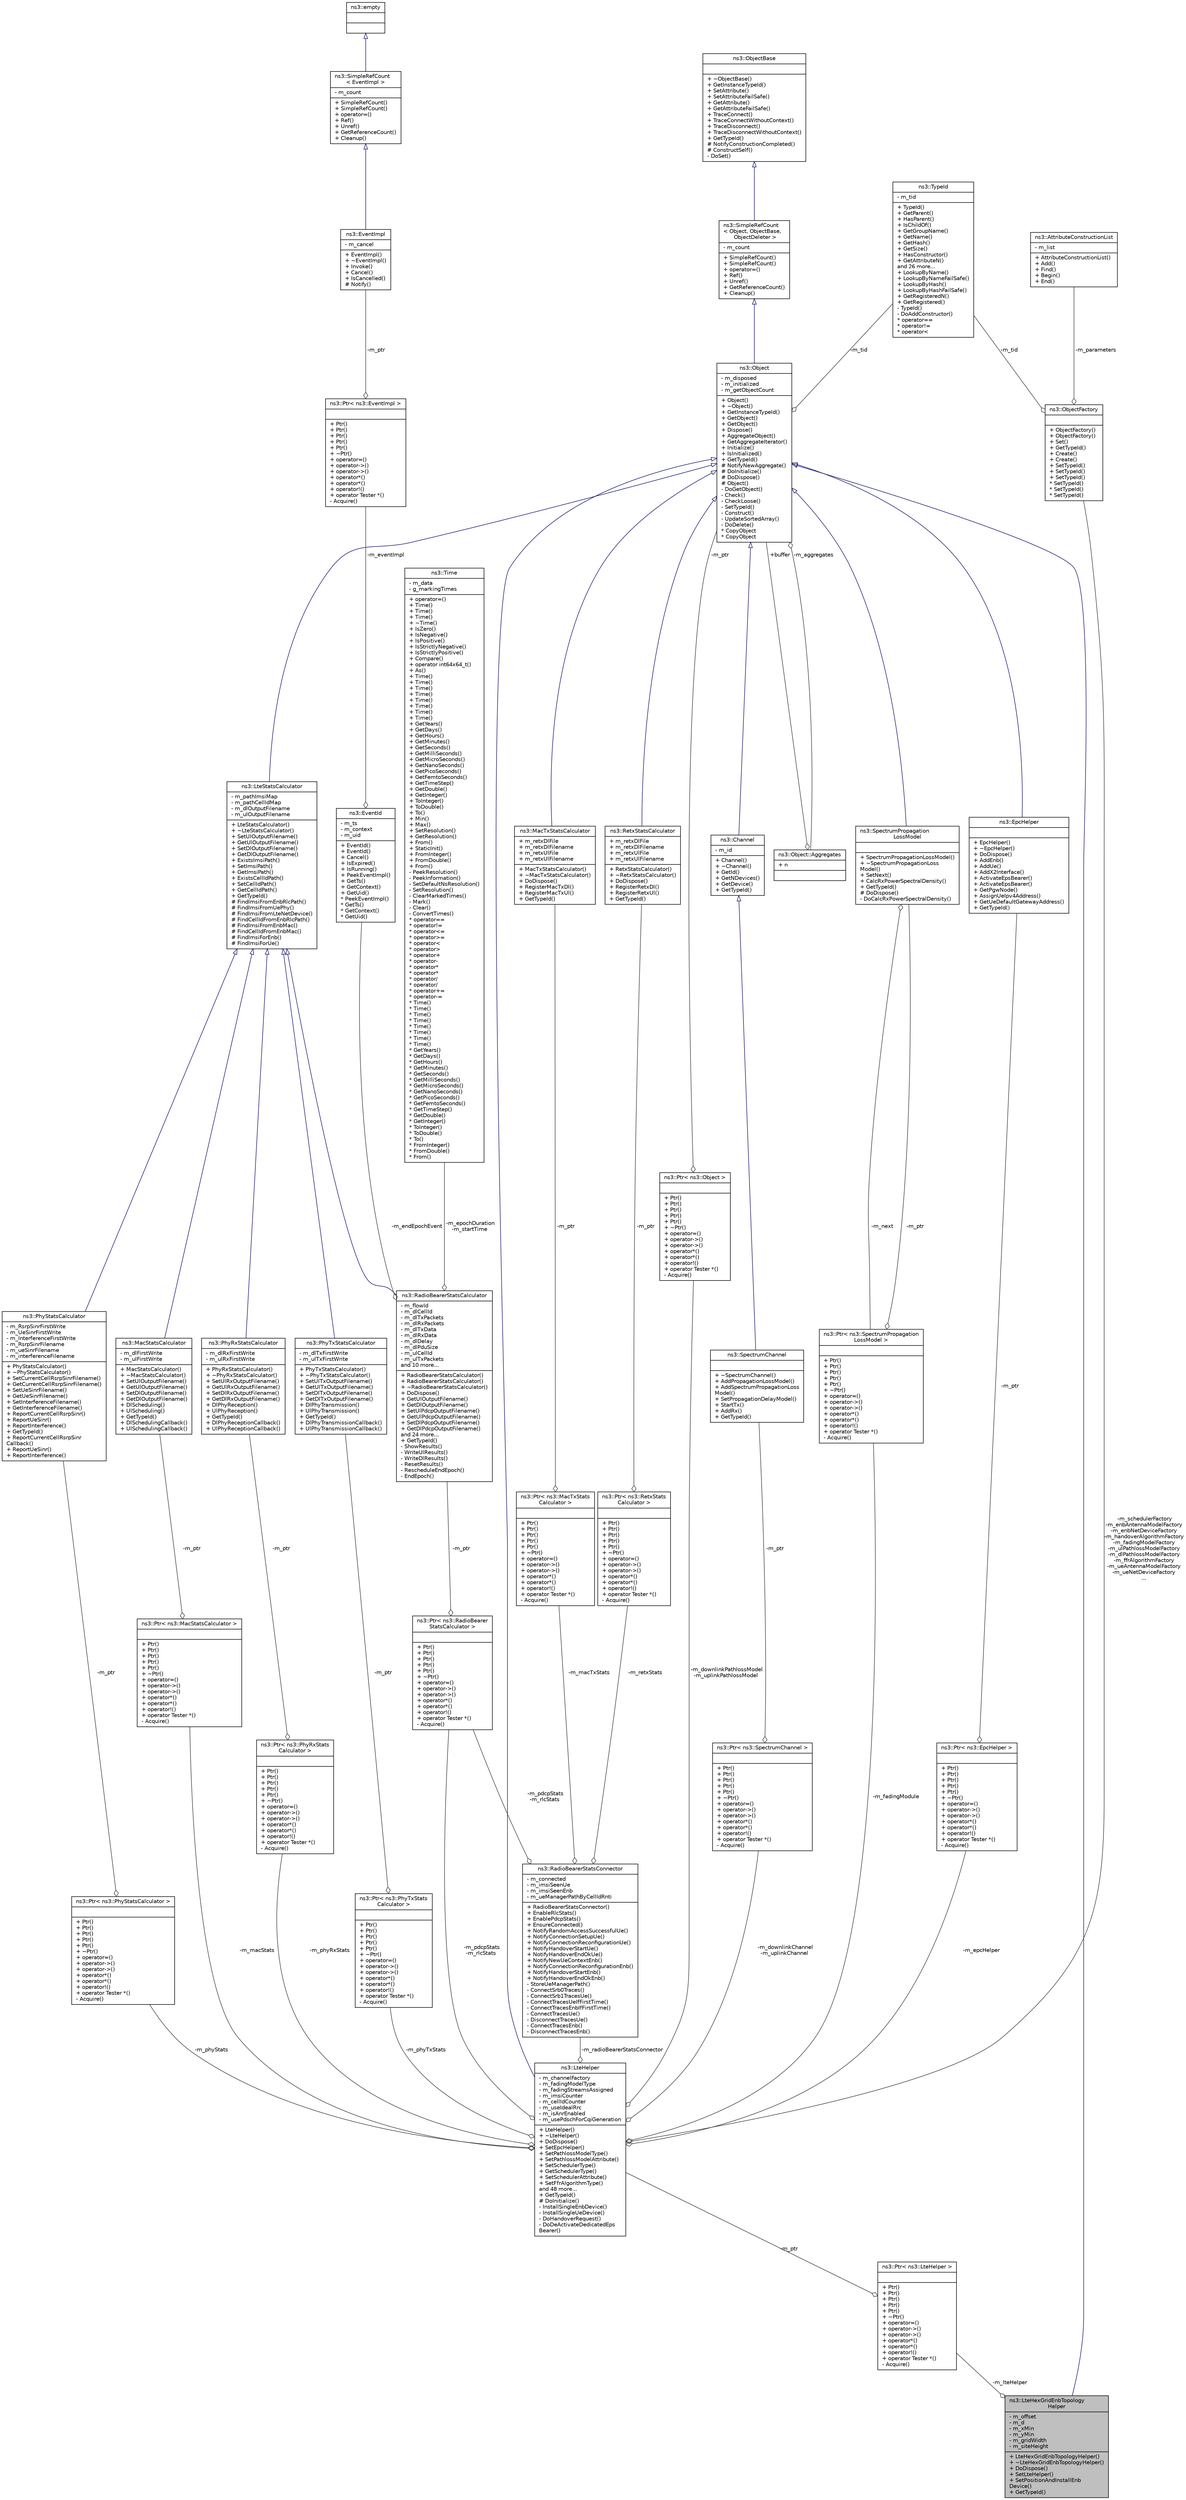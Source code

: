 digraph "ns3::LteHexGridEnbTopologyHelper"
{
  edge [fontname="Helvetica",fontsize="10",labelfontname="Helvetica",labelfontsize="10"];
  node [fontname="Helvetica",fontsize="10",shape=record];
  Node1 [label="{ns3::LteHexGridEnbTopology\lHelper\n|- m_offset\l- m_d\l- m_xMin\l- m_yMin\l- m_gridWidth\l- m_siteHeight\l|+ LteHexGridEnbTopologyHelper()\l+ ~LteHexGridEnbTopologyHelper()\l+ DoDispose()\l+ SetLteHelper()\l+ SetPositionAndInstallEnb\lDevice()\l+ GetTypeId()\l}",height=0.2,width=0.4,color="black", fillcolor="grey75", style="filled", fontcolor="black"];
  Node2 -> Node1 [dir="back",color="midnightblue",fontsize="10",style="solid",arrowtail="onormal"];
  Node2 [label="{ns3::Object\n|- m_disposed\l- m_initialized\l- m_getObjectCount\l|+ Object()\l+ ~Object()\l+ GetInstanceTypeId()\l+ GetObject()\l+ GetObject()\l+ Dispose()\l+ AggregateObject()\l+ GetAggregateIterator()\l+ Initialize()\l+ IsInitialized()\l+ GetTypeId()\l# NotifyNewAggregate()\l# DoInitialize()\l# DoDispose()\l# Object()\l- DoGetObject()\l- Check()\l- CheckLoose()\l- SetTypeId()\l- Construct()\l- UpdateSortedArray()\l- DoDelete()\l* CopyObject\l* CopyObject\l}",height=0.2,width=0.4,color="black", fillcolor="white", style="filled",URL="$d9/d77/classns3_1_1Object.html",tooltip="A base class which provides memory management and object aggregation. "];
  Node3 -> Node2 [dir="back",color="midnightblue",fontsize="10",style="solid",arrowtail="onormal"];
  Node3 [label="{ns3::SimpleRefCount\l\< Object, ObjectBase,\l ObjectDeleter \>\n|- m_count\l|+ SimpleRefCount()\l+ SimpleRefCount()\l+ operator=()\l+ Ref()\l+ Unref()\l+ GetReferenceCount()\l+ Cleanup()\l}",height=0.2,width=0.4,color="black", fillcolor="white", style="filled",URL="$da/da1/classns3_1_1SimpleRefCount.html"];
  Node4 -> Node3 [dir="back",color="midnightblue",fontsize="10",style="solid",arrowtail="onormal"];
  Node4 [label="{ns3::ObjectBase\n||+ ~ObjectBase()\l+ GetInstanceTypeId()\l+ SetAttribute()\l+ SetAttributeFailSafe()\l+ GetAttribute()\l+ GetAttributeFailSafe()\l+ TraceConnect()\l+ TraceConnectWithoutContext()\l+ TraceDisconnect()\l+ TraceDisconnectWithoutContext()\l+ GetTypeId()\l# NotifyConstructionCompleted()\l# ConstructSelf()\l- DoSet()\l}",height=0.2,width=0.4,color="black", fillcolor="white", style="filled",URL="$d2/dac/classns3_1_1ObjectBase.html",tooltip="Anchor the ns-3 type and attribute system. "];
  Node5 -> Node2 [color="grey25",fontsize="10",style="solid",label=" -m_tid" ,arrowhead="odiamond"];
  Node5 [label="{ns3::TypeId\n|- m_tid\l|+ TypeId()\l+ GetParent()\l+ HasParent()\l+ IsChildOf()\l+ GetGroupName()\l+ GetName()\l+ GetHash()\l+ GetSize()\l+ HasConstructor()\l+ GetAttributeN()\land 26 more...\l+ LookupByName()\l+ LookupByNameFailSafe()\l+ LookupByHash()\l+ LookupByHashFailSafe()\l+ GetRegisteredN()\l+ GetRegistered()\l- TypeId()\l- DoAddConstructor()\l* operator==\l* operator!=\l* operator\<\l}",height=0.2,width=0.4,color="black", fillcolor="white", style="filled",URL="$d6/d11/classns3_1_1TypeId.html",tooltip="a unique identifier for an interface. "];
  Node6 -> Node2 [color="grey25",fontsize="10",style="solid",label=" -m_aggregates" ,arrowhead="odiamond"];
  Node6 [label="{ns3::Object::Aggregates\n|+ n\l|}",height=0.2,width=0.4,color="black", fillcolor="white", style="filled",URL="$d5/de9/structns3_1_1Object_1_1Aggregates.html"];
  Node2 -> Node6 [color="grey25",fontsize="10",style="solid",label=" +buffer" ,arrowhead="odiamond"];
  Node7 -> Node1 [color="grey25",fontsize="10",style="solid",label=" -m_lteHelper" ,arrowhead="odiamond"];
  Node7 [label="{ns3::Ptr\< ns3::LteHelper \>\n||+ Ptr()\l+ Ptr()\l+ Ptr()\l+ Ptr()\l+ Ptr()\l+ ~Ptr()\l+ operator=()\l+ operator-\>()\l+ operator-\>()\l+ operator*()\l+ operator*()\l+ operator!()\l+ operator Tester *()\l- Acquire()\l}",height=0.2,width=0.4,color="black", fillcolor="white", style="filled",URL="$dc/d90/classns3_1_1Ptr.html"];
  Node8 -> Node7 [color="grey25",fontsize="10",style="solid",label=" -m_ptr" ,arrowhead="odiamond"];
  Node8 [label="{ns3::LteHelper\n|- m_channelFactory\l- m_fadingModelType\l- m_fadingStreamsAssigned\l- m_imsiCounter\l- m_cellIdCounter\l- m_useIdealRrc\l- m_isAnrEnabled\l- m_usePdschForCqiGeneration\l|+ LteHelper()\l+ ~LteHelper()\l+ DoDispose()\l+ SetEpcHelper()\l+ SetPathlossModelType()\l+ SetPathlossModelAttribute()\l+ SetSchedulerType()\l+ GetSchedulerType()\l+ SetSchedulerAttribute()\l+ SetFfrAlgorithmType()\land 48 more...\l+ GetTypeId()\l# DoInitialize()\l- InstallSingleEnbDevice()\l- InstallSingleUeDevice()\l- DoHandoverRequest()\l- DoDeActivateDedicatedEps\lBearer()\l}",height=0.2,width=0.4,color="black", fillcolor="white", style="filled",URL="$d6/d63/classns3_1_1LteHelper.html"];
  Node2 -> Node8 [dir="back",color="midnightblue",fontsize="10",style="solid",arrowtail="onormal"];
  Node9 -> Node8 [color="grey25",fontsize="10",style="solid",label=" -m_downlinkChannel\n-m_uplinkChannel" ,arrowhead="odiamond"];
  Node9 [label="{ns3::Ptr\< ns3::SpectrumChannel \>\n||+ Ptr()\l+ Ptr()\l+ Ptr()\l+ Ptr()\l+ Ptr()\l+ ~Ptr()\l+ operator=()\l+ operator-\>()\l+ operator-\>()\l+ operator*()\l+ operator*()\l+ operator!()\l+ operator Tester *()\l- Acquire()\l}",height=0.2,width=0.4,color="black", fillcolor="white", style="filled",URL="$dc/d90/classns3_1_1Ptr.html"];
  Node10 -> Node9 [color="grey25",fontsize="10",style="solid",label=" -m_ptr" ,arrowhead="odiamond"];
  Node10 [label="{ns3::SpectrumChannel\n||+ ~SpectrumChannel()\l+ AddPropagationLossModel()\l+ AddSpectrumPropagationLoss\lModel()\l+ SetPropagationDelayModel()\l+ StartTx()\l+ AddRx()\l+ GetTypeId()\l}",height=0.2,width=0.4,color="black", fillcolor="white", style="filled",URL="$d9/d59/classns3_1_1SpectrumChannel.html"];
  Node11 -> Node10 [dir="back",color="midnightblue",fontsize="10",style="solid",arrowtail="onormal"];
  Node11 [label="{ns3::Channel\n|- m_id\l|+ Channel()\l+ ~Channel()\l+ GetId()\l+ GetNDevices()\l+ GetDevice()\l+ GetTypeId()\l}",height=0.2,width=0.4,color="black", fillcolor="white", style="filled",URL="$d4/d67/classns3_1_1Channel.html",tooltip="Abstract Channel Base Class. "];
  Node2 -> Node11 [dir="back",color="midnightblue",fontsize="10",style="solid",arrowtail="onormal"];
  Node12 -> Node8 [color="grey25",fontsize="10",style="solid",label=" -m_pdcpStats\n-m_rlcStats" ,arrowhead="odiamond"];
  Node12 [label="{ns3::Ptr\< ns3::RadioBearer\lStatsCalculator \>\n||+ Ptr()\l+ Ptr()\l+ Ptr()\l+ Ptr()\l+ Ptr()\l+ ~Ptr()\l+ operator=()\l+ operator-\>()\l+ operator-\>()\l+ operator*()\l+ operator*()\l+ operator!()\l+ operator Tester *()\l- Acquire()\l}",height=0.2,width=0.4,color="black", fillcolor="white", style="filled",URL="$dc/d90/classns3_1_1Ptr.html"];
  Node13 -> Node12 [color="grey25",fontsize="10",style="solid",label=" -m_ptr" ,arrowhead="odiamond"];
  Node13 [label="{ns3::RadioBearerStatsCalculator\n|- m_flowId\l- m_dlCellId\l- m_dlTxPackets\l- m_dlRxPackets\l- m_dlTxData\l- m_dlRxData\l- m_dlDelay\l- m_dlPduSize\l- m_ulCellId\l- m_ulTxPackets\land 10 more...\l|+ RadioBearerStatsCalculator()\l+ RadioBearerStatsCalculator()\l+ ~RadioBearerStatsCalculator()\l+ DoDispose()\l+ GetUlOutputFilename()\l+ GetDlOutputFilename()\l+ SetUlPdcpOutputFilename()\l+ GetUlPdcpOutputFilename()\l+ SetDlPdcpOutputFilename()\l+ GetDlPdcpOutputFilename()\land 24 more...\l+ GetTypeId()\l- ShowResults()\l- WriteUlResults()\l- WriteDlResults()\l- ResetResults()\l- RescheduleEndEpoch()\l- EndEpoch()\l}",height=0.2,width=0.4,color="black", fillcolor="white", style="filled",URL="$da/d14/classns3_1_1RadioBearerStatsCalculator.html"];
  Node14 -> Node13 [dir="back",color="midnightblue",fontsize="10",style="solid",arrowtail="onormal"];
  Node14 [label="{ns3::LteStatsCalculator\n|- m_pathImsiMap\l- m_pathCellIdMap\l- m_dlOutputFilename\l- m_ulOutputFilename\l|+ LteStatsCalculator()\l+ ~LteStatsCalculator()\l+ SetUlOutputFilename()\l+ GetUlOutputFilename()\l+ SetDlOutputFilename()\l+ GetDlOutputFilename()\l+ ExistsImsiPath()\l+ SetImsiPath()\l+ GetImsiPath()\l+ ExistsCellIdPath()\l+ SetCellIdPath()\l+ GetCellIdPath()\l+ GetTypeId()\l# FindImsiFromEnbRlcPath()\l# FindImsiFromUePhy()\l# FindImsiFromLteNetDevice()\l# FindCellIdFromEnbRlcPath()\l# FindImsiFromEnbMac()\l# FindCellIdFromEnbMac()\l# FindImsiForEnb()\l# FindImsiForUe()\l}",height=0.2,width=0.4,color="black", fillcolor="white", style="filled",URL="$d6/d9c/classns3_1_1LteStatsCalculator.html"];
  Node2 -> Node14 [dir="back",color="midnightblue",fontsize="10",style="solid",arrowtail="onormal"];
  Node15 -> Node13 [color="grey25",fontsize="10",style="solid",label=" -m_endEpochEvent" ,arrowhead="odiamond"];
  Node15 [label="{ns3::EventId\n|- m_ts\l- m_context\l- m_uid\l|+ EventId()\l+ EventId()\l+ Cancel()\l+ IsExpired()\l+ IsRunning()\l+ PeekEventImpl()\l+ GetTs()\l+ GetContext()\l+ GetUid()\l* PeekEventImpl()\l* GetTs()\l* GetContext()\l* GetUid()\l}",height=0.2,width=0.4,color="black", fillcolor="white", style="filled",URL="$d1/df8/classns3_1_1EventId.html",tooltip="An identifier for simulation events. "];
  Node16 -> Node15 [color="grey25",fontsize="10",style="solid",label=" -m_eventImpl" ,arrowhead="odiamond"];
  Node16 [label="{ns3::Ptr\< ns3::EventImpl \>\n||+ Ptr()\l+ Ptr()\l+ Ptr()\l+ Ptr()\l+ Ptr()\l+ ~Ptr()\l+ operator=()\l+ operator-\>()\l+ operator-\>()\l+ operator*()\l+ operator*()\l+ operator!()\l+ operator Tester *()\l- Acquire()\l}",height=0.2,width=0.4,color="black", fillcolor="white", style="filled",URL="$dc/d90/classns3_1_1Ptr.html"];
  Node17 -> Node16 [color="grey25",fontsize="10",style="solid",label=" -m_ptr" ,arrowhead="odiamond"];
  Node17 [label="{ns3::EventImpl\n|- m_cancel\l|+ EventImpl()\l+ ~EventImpl()\l+ Invoke()\l+ Cancel()\l+ IsCancelled()\l# Notify()\l}",height=0.2,width=0.4,color="black", fillcolor="white", style="filled",URL="$da/def/classns3_1_1EventImpl.html",tooltip="A simulation event. "];
  Node18 -> Node17 [dir="back",color="midnightblue",fontsize="10",style="solid",arrowtail="onormal"];
  Node18 [label="{ns3::SimpleRefCount\l\< EventImpl \>\n|- m_count\l|+ SimpleRefCount()\l+ SimpleRefCount()\l+ operator=()\l+ Ref()\l+ Unref()\l+ GetReferenceCount()\l+ Cleanup()\l}",height=0.2,width=0.4,color="black", fillcolor="white", style="filled",URL="$da/da1/classns3_1_1SimpleRefCount.html"];
  Node19 -> Node18 [dir="back",color="midnightblue",fontsize="10",style="solid",arrowtail="onormal"];
  Node19 [label="{ns3::empty\n||}",height=0.2,width=0.4,color="black", fillcolor="white", style="filled",URL="$d9/d6a/classns3_1_1empty.html",tooltip="make Callback use a separate empty type "];
  Node20 -> Node13 [color="grey25",fontsize="10",style="solid",label=" -m_epochDuration\n-m_startTime" ,arrowhead="odiamond"];
  Node20 [label="{ns3::Time\n|- m_data\l- g_markingTimes\l|+ operator=()\l+ Time()\l+ Time()\l+ Time()\l+ ~Time()\l+ IsZero()\l+ IsNegative()\l+ IsPositive()\l+ IsStrictlyNegative()\l+ IsStrictlyPositive()\l+ Compare()\l+ operator int64x64_t()\l+ As()\l+ Time()\l+ Time()\l+ Time()\l+ Time()\l+ Time()\l+ Time()\l+ Time()\l+ Time()\l+ GetYears()\l+ GetDays()\l+ GetHours()\l+ GetMinutes()\l+ GetSeconds()\l+ GetMilliSeconds()\l+ GetMicroSeconds()\l+ GetNanoSeconds()\l+ GetPicoSeconds()\l+ GetFemtoSeconds()\l+ GetTimeStep()\l+ GetDouble()\l+ GetInteger()\l+ ToInteger()\l+ ToDouble()\l+ To()\l+ Min()\l+ Max()\l+ SetResolution()\l+ GetResolution()\l+ From()\l+ StaticInit()\l+ FromInteger()\l+ FromDouble()\l+ From()\l- PeekResolution()\l- PeekInformation()\l- SetDefaultNsResolution()\l- SetResolution()\l- ClearMarkedTimes()\l- Mark()\l- Clear()\l- ConvertTimes()\l* operator==\l* operator!=\l* operator\<=\l* operator\>=\l* operator\<\l* operator\>\l* operator+\l* operator-\l* operator*\l* operator*\l* operator/\l* operator/\l* operator+=\l* operator-=\l* Time()\l* Time()\l* Time()\l* Time()\l* Time()\l* Time()\l* Time()\l* Time()\l* GetYears()\l* GetDays()\l* GetHours()\l* GetMinutes()\l* GetSeconds()\l* GetMilliSeconds()\l* GetMicroSeconds()\l* GetNanoSeconds()\l* GetPicoSeconds()\l* GetFemtoSeconds()\l* GetTimeStep()\l* GetDouble()\l* GetInteger()\l* ToInteger()\l* ToDouble()\l* To()\l* FromInteger()\l* FromDouble()\l* From()\l}",height=0.2,width=0.4,color="black", fillcolor="white", style="filled",URL="$dc/d04/classns3_1_1Time.html",tooltip="Simulation virtual time values and global simulation resolution. "];
  Node21 -> Node8 [color="grey25",fontsize="10",style="solid",label=" -m_epcHelper" ,arrowhead="odiamond"];
  Node21 [label="{ns3::Ptr\< ns3::EpcHelper \>\n||+ Ptr()\l+ Ptr()\l+ Ptr()\l+ Ptr()\l+ Ptr()\l+ ~Ptr()\l+ operator=()\l+ operator-\>()\l+ operator-\>()\l+ operator*()\l+ operator*()\l+ operator!()\l+ operator Tester *()\l- Acquire()\l}",height=0.2,width=0.4,color="black", fillcolor="white", style="filled",URL="$dc/d90/classns3_1_1Ptr.html"];
  Node22 -> Node21 [color="grey25",fontsize="10",style="solid",label=" -m_ptr" ,arrowhead="odiamond"];
  Node22 [label="{ns3::EpcHelper\n||+ EpcHelper()\l+ ~EpcHelper()\l+ DoDispose()\l+ AddEnb()\l+ AddUe()\l+ AddX2Interface()\l+ ActivateEpsBearer()\l+ ActivateEpsBearer()\l+ GetPgwNode()\l+ AssignUeIpv4Address()\l+ GetUeDefaultGatewayAddress()\l+ GetTypeId()\l}",height=0.2,width=0.4,color="black", fillcolor="white", style="filled",URL="$d3/d5b/classns3_1_1EpcHelper.html",tooltip="Base helper class to handle the creation of the EPC entities. "];
  Node2 -> Node22 [dir="back",color="midnightblue",fontsize="10",style="solid",arrowtail="onormal"];
  Node23 -> Node8 [color="grey25",fontsize="10",style="solid",label=" -m_fadingModule" ,arrowhead="odiamond"];
  Node23 [label="{ns3::Ptr\< ns3::SpectrumPropagation\lLossModel \>\n||+ Ptr()\l+ Ptr()\l+ Ptr()\l+ Ptr()\l+ Ptr()\l+ ~Ptr()\l+ operator=()\l+ operator-\>()\l+ operator-\>()\l+ operator*()\l+ operator*()\l+ operator!()\l+ operator Tester *()\l- Acquire()\l}",height=0.2,width=0.4,color="black", fillcolor="white", style="filled",URL="$dc/d90/classns3_1_1Ptr.html"];
  Node24 -> Node23 [color="grey25",fontsize="10",style="solid",label=" -m_ptr" ,arrowhead="odiamond"];
  Node24 [label="{ns3::SpectrumPropagation\lLossModel\n||+ SpectrumPropagationLossModel()\l+ ~SpectrumPropagationLoss\lModel()\l+ SetNext()\l+ CalcRxPowerSpectralDensity()\l+ GetTypeId()\l# DoDispose()\l- DoCalcRxPowerSpectralDensity()\l}",height=0.2,width=0.4,color="black", fillcolor="white", style="filled",URL="$db/dd7/classns3_1_1SpectrumPropagationLossModel.html",tooltip="spectrum-aware propagation loss model "];
  Node2 -> Node24 [dir="back",color="midnightblue",fontsize="10",style="solid",arrowtail="onormal"];
  Node23 -> Node24 [color="grey25",fontsize="10",style="solid",label=" -m_next" ,arrowhead="odiamond"];
  Node25 -> Node8 [color="grey25",fontsize="10",style="solid",label=" -m_phyStats" ,arrowhead="odiamond"];
  Node25 [label="{ns3::Ptr\< ns3::PhyStatsCalculator \>\n||+ Ptr()\l+ Ptr()\l+ Ptr()\l+ Ptr()\l+ Ptr()\l+ ~Ptr()\l+ operator=()\l+ operator-\>()\l+ operator-\>()\l+ operator*()\l+ operator*()\l+ operator!()\l+ operator Tester *()\l- Acquire()\l}",height=0.2,width=0.4,color="black", fillcolor="white", style="filled",URL="$dc/d90/classns3_1_1Ptr.html"];
  Node26 -> Node25 [color="grey25",fontsize="10",style="solid",label=" -m_ptr" ,arrowhead="odiamond"];
  Node26 [label="{ns3::PhyStatsCalculator\n|- m_RsrpSinrFirstWrite\l- m_UeSinrFirstWrite\l- m_InterferenceFirstWrite\l- m_RsrpSinrFilename\l- m_ueSinrFilename\l- m_interferenceFilename\l|+ PhyStatsCalculator()\l+ ~PhyStatsCalculator()\l+ SetCurrentCellRsrpSinrFilename()\l+ GetCurrentCellRsrpSinrFilename()\l+ SetUeSinrFilename()\l+ GetUeSinrFilename()\l+ SetInterferenceFilename()\l+ GetInterferenceFilename()\l+ ReportCurrentCellRsrpSinr()\l+ ReportUeSinr()\l+ ReportInterference()\l+ GetTypeId()\l+ ReportCurrentCellRsrpSinr\lCallback()\l+ ReportUeSinr()\l+ ReportInterference()\l}",height=0.2,width=0.4,color="black", fillcolor="white", style="filled",URL="$de/d00/classns3_1_1PhyStatsCalculator.html"];
  Node14 -> Node26 [dir="back",color="midnightblue",fontsize="10",style="solid",arrowtail="onormal"];
  Node27 -> Node8 [color="grey25",fontsize="10",style="solid",label=" -m_schedulerFactory\n-m_enbAntennaModelFactory\n-m_enbNetDeviceFactory\n-m_handoverAlgorithmFactory\n-m_fadingModelFactory\n-m_ulPathlossModelFactory\n-m_dlPathlossModelFactory\n-m_ffrAlgorithmFactory\n-m_ueAntennaModelFactory\n-m_ueNetDeviceFactory\n..." ,arrowhead="odiamond"];
  Node27 [label="{ns3::ObjectFactory\n||+ ObjectFactory()\l+ ObjectFactory()\l+ Set()\l+ GetTypeId()\l+ Create()\l+ Create()\l+ SetTypeId()\l+ SetTypeId()\l+ SetTypeId()\l* SetTypeId()\l* SetTypeId()\l* SetTypeId()\l}",height=0.2,width=0.4,color="black", fillcolor="white", style="filled",URL="$d5/d0d/classns3_1_1ObjectFactory.html",tooltip="Instantiate subclasses of ns3::Object. "];
  Node5 -> Node27 [color="grey25",fontsize="10",style="solid",label=" -m_tid" ,arrowhead="odiamond"];
  Node28 -> Node27 [color="grey25",fontsize="10",style="solid",label=" -m_parameters" ,arrowhead="odiamond"];
  Node28 [label="{ns3::AttributeConstructionList\n|- m_list\l|+ AttributeConstructionList()\l+ Add()\l+ Find()\l+ Begin()\l+ End()\l}",height=0.2,width=0.4,color="black", fillcolor="white", style="filled",URL="$d3/df3/classns3_1_1AttributeConstructionList.html"];
  Node29 -> Node8 [color="grey25",fontsize="10",style="solid",label=" -m_phyRxStats" ,arrowhead="odiamond"];
  Node29 [label="{ns3::Ptr\< ns3::PhyRxStats\lCalculator \>\n||+ Ptr()\l+ Ptr()\l+ Ptr()\l+ Ptr()\l+ Ptr()\l+ ~Ptr()\l+ operator=()\l+ operator-\>()\l+ operator-\>()\l+ operator*()\l+ operator*()\l+ operator!()\l+ operator Tester *()\l- Acquire()\l}",height=0.2,width=0.4,color="black", fillcolor="white", style="filled",URL="$dc/d90/classns3_1_1Ptr.html"];
  Node30 -> Node29 [color="grey25",fontsize="10",style="solid",label=" -m_ptr" ,arrowhead="odiamond"];
  Node30 [label="{ns3::PhyRxStatsCalculator\n|- m_dlRxFirstWrite\l- m_ulRxFirstWrite\l|+ PhyRxStatsCalculator()\l+ ~PhyRxStatsCalculator()\l+ SetUlRxOutputFilename()\l+ GetUlRxOutputFilename()\l+ SetDlRxOutputFilename()\l+ GetDlRxOutputFilename()\l+ DlPhyReception()\l+ UlPhyReception()\l+ GetTypeId()\l+ DlPhyReceptionCallback()\l+ UlPhyReceptionCallback()\l}",height=0.2,width=0.4,color="black", fillcolor="white", style="filled",URL="$d9/dcf/classns3_1_1PhyRxStatsCalculator.html"];
  Node14 -> Node30 [dir="back",color="midnightblue",fontsize="10",style="solid",arrowtail="onormal"];
  Node31 -> Node8 [color="grey25",fontsize="10",style="solid",label=" -m_phyTxStats" ,arrowhead="odiamond"];
  Node31 [label="{ns3::Ptr\< ns3::PhyTxStats\lCalculator \>\n||+ Ptr()\l+ Ptr()\l+ Ptr()\l+ Ptr()\l+ Ptr()\l+ ~Ptr()\l+ operator=()\l+ operator-\>()\l+ operator-\>()\l+ operator*()\l+ operator*()\l+ operator!()\l+ operator Tester *()\l- Acquire()\l}",height=0.2,width=0.4,color="black", fillcolor="white", style="filled",URL="$dc/d90/classns3_1_1Ptr.html"];
  Node32 -> Node31 [color="grey25",fontsize="10",style="solid",label=" -m_ptr" ,arrowhead="odiamond"];
  Node32 [label="{ns3::PhyTxStatsCalculator\n|- m_dlTxFirstWrite\l- m_ulTxFirstWrite\l|+ PhyTxStatsCalculator()\l+ ~PhyTxStatsCalculator()\l+ SetUlTxOutputFilename()\l+ GetUlTxOutputFilename()\l+ SetDlTxOutputFilename()\l+ GetDlTxOutputFilename()\l+ DlPhyTransmission()\l+ UlPhyTransmission()\l+ GetTypeId()\l+ DlPhyTransmissionCallback()\l+ UlPhyTransmissionCallback()\l}",height=0.2,width=0.4,color="black", fillcolor="white", style="filled",URL="$d7/d44/classns3_1_1PhyTxStatsCalculator.html"];
  Node14 -> Node32 [dir="back",color="midnightblue",fontsize="10",style="solid",arrowtail="onormal"];
  Node33 -> Node8 [color="grey25",fontsize="10",style="solid",label=" -m_radioBearerStatsConnector" ,arrowhead="odiamond"];
  Node33 [label="{ns3::RadioBearerStatsConnector\n|- m_connected\l- m_imsiSeenUe\l- m_imsiSeenEnb\l- m_ueManagerPathByCellIdRnti\l|+ RadioBearerStatsConnector()\l+ EnableRlcStats()\l+ EnablePdcpStats()\l+ EnsureConnected()\l+ NotifyRandomAccessSuccessfulUe()\l+ NotifyConnectionSetupUe()\l+ NotifyConnectionReconfigurationUe()\l+ NotifyHandoverStartUe()\l+ NotifyHandoverEndOkUe()\l+ NotifyNewUeContextEnb()\l+ NotifyConnectionReconfigurationEnb()\l+ NotifyHandoverStartEnb()\l+ NotifyHandoverEndOkEnb()\l- StoreUeManagerPath()\l- ConnectSrb0Traces()\l- ConnectSrb1TracesUe()\l- ConnectTracesUeIfFirstTime()\l- ConnectTracesEnbIfFirstTime()\l- ConnectTracesUe()\l- DisconnectTracesUe()\l- ConnectTracesEnb()\l- DisconnectTracesEnb()\l}",height=0.2,width=0.4,color="black", fillcolor="white", style="filled",URL="$d7/d1f/classns3_1_1RadioBearerStatsConnector.html"];
  Node12 -> Node33 [color="grey25",fontsize="10",style="solid",label=" -m_pdcpStats\n-m_rlcStats" ,arrowhead="odiamond"];
  Node34 -> Node33 [color="grey25",fontsize="10",style="solid",label=" -m_macTxStats" ,arrowhead="odiamond"];
  Node34 [label="{ns3::Ptr\< ns3::MacTxStats\lCalculator \>\n||+ Ptr()\l+ Ptr()\l+ Ptr()\l+ Ptr()\l+ Ptr()\l+ ~Ptr()\l+ operator=()\l+ operator-\>()\l+ operator-\>()\l+ operator*()\l+ operator*()\l+ operator!()\l+ operator Tester *()\l- Acquire()\l}",height=0.2,width=0.4,color="black", fillcolor="white", style="filled",URL="$dc/d90/classns3_1_1Ptr.html"];
  Node35 -> Node34 [color="grey25",fontsize="10",style="solid",label=" -m_ptr" ,arrowhead="odiamond"];
  Node35 [label="{ns3::MacTxStatsCalculator\n|+ m_retxDlFile\l+ m_retxDlFilename\l+ m_retxUlFile\l+ m_retxUlFilename\l|+ MacTxStatsCalculator()\l+ ~MacTxStatsCalculator()\l+ DoDispose()\l+ RegisterMacTxDl()\l+ RegisterMacTxUl()\l+ GetTypeId()\l}",height=0.2,width=0.4,color="black", fillcolor="white", style="filled",URL="$d2/d6b/classns3_1_1MacTxStatsCalculator.html"];
  Node2 -> Node35 [dir="back",color="midnightblue",fontsize="10",style="solid",arrowtail="onormal"];
  Node36 -> Node33 [color="grey25",fontsize="10",style="solid",label=" -m_retxStats" ,arrowhead="odiamond"];
  Node36 [label="{ns3::Ptr\< ns3::RetxStats\lCalculator \>\n||+ Ptr()\l+ Ptr()\l+ Ptr()\l+ Ptr()\l+ Ptr()\l+ ~Ptr()\l+ operator=()\l+ operator-\>()\l+ operator-\>()\l+ operator*()\l+ operator*()\l+ operator!()\l+ operator Tester *()\l- Acquire()\l}",height=0.2,width=0.4,color="black", fillcolor="white", style="filled",URL="$dc/d90/classns3_1_1Ptr.html"];
  Node37 -> Node36 [color="grey25",fontsize="10",style="solid",label=" -m_ptr" ,arrowhead="odiamond"];
  Node37 [label="{ns3::RetxStatsCalculator\n|+ m_retxDlFile\l+ m_retxDlFilename\l+ m_retxUlFile\l+ m_retxUlFilename\l|+ RetxStatsCalculator()\l+ ~RetxStatsCalculator()\l+ DoDispose()\l+ RegisterRetxDl()\l+ RegisterRetxUl()\l+ GetTypeId()\l}",height=0.2,width=0.4,color="black", fillcolor="white", style="filled",URL="$d6/d2f/classns3_1_1RetxStatsCalculator.html"];
  Node2 -> Node37 [dir="back",color="midnightblue",fontsize="10",style="solid",arrowtail="onormal"];
  Node38 -> Node8 [color="grey25",fontsize="10",style="solid",label=" -m_macStats" ,arrowhead="odiamond"];
  Node38 [label="{ns3::Ptr\< ns3::MacStatsCalculator \>\n||+ Ptr()\l+ Ptr()\l+ Ptr()\l+ Ptr()\l+ Ptr()\l+ ~Ptr()\l+ operator=()\l+ operator-\>()\l+ operator-\>()\l+ operator*()\l+ operator*()\l+ operator!()\l+ operator Tester *()\l- Acquire()\l}",height=0.2,width=0.4,color="black", fillcolor="white", style="filled",URL="$dc/d90/classns3_1_1Ptr.html"];
  Node39 -> Node38 [color="grey25",fontsize="10",style="solid",label=" -m_ptr" ,arrowhead="odiamond"];
  Node39 [label="{ns3::MacStatsCalculator\n|- m_dlFirstWrite\l- m_ulFirstWrite\l|+ MacStatsCalculator()\l+ ~MacStatsCalculator()\l+ SetUlOutputFilename()\l+ GetUlOutputFilename()\l+ SetDlOutputFilename()\l+ GetDlOutputFilename()\l+ DlScheduling()\l+ UlScheduling()\l+ GetTypeId()\l+ DlSchedulingCallback()\l+ UlSchedulingCallback()\l}",height=0.2,width=0.4,color="black", fillcolor="white", style="filled",URL="$dc/da6/classns3_1_1MacStatsCalculator.html"];
  Node14 -> Node39 [dir="back",color="midnightblue",fontsize="10",style="solid",arrowtail="onormal"];
  Node40 -> Node8 [color="grey25",fontsize="10",style="solid",label=" -m_downlinkPathlossModel\n-m_uplinkPathlossModel" ,arrowhead="odiamond"];
  Node40 [label="{ns3::Ptr\< ns3::Object \>\n||+ Ptr()\l+ Ptr()\l+ Ptr()\l+ Ptr()\l+ Ptr()\l+ ~Ptr()\l+ operator=()\l+ operator-\>()\l+ operator-\>()\l+ operator*()\l+ operator*()\l+ operator!()\l+ operator Tester *()\l- Acquire()\l}",height=0.2,width=0.4,color="black", fillcolor="white", style="filled",URL="$dc/d90/classns3_1_1Ptr.html"];
  Node2 -> Node40 [color="grey25",fontsize="10",style="solid",label=" -m_ptr" ,arrowhead="odiamond"];
}
